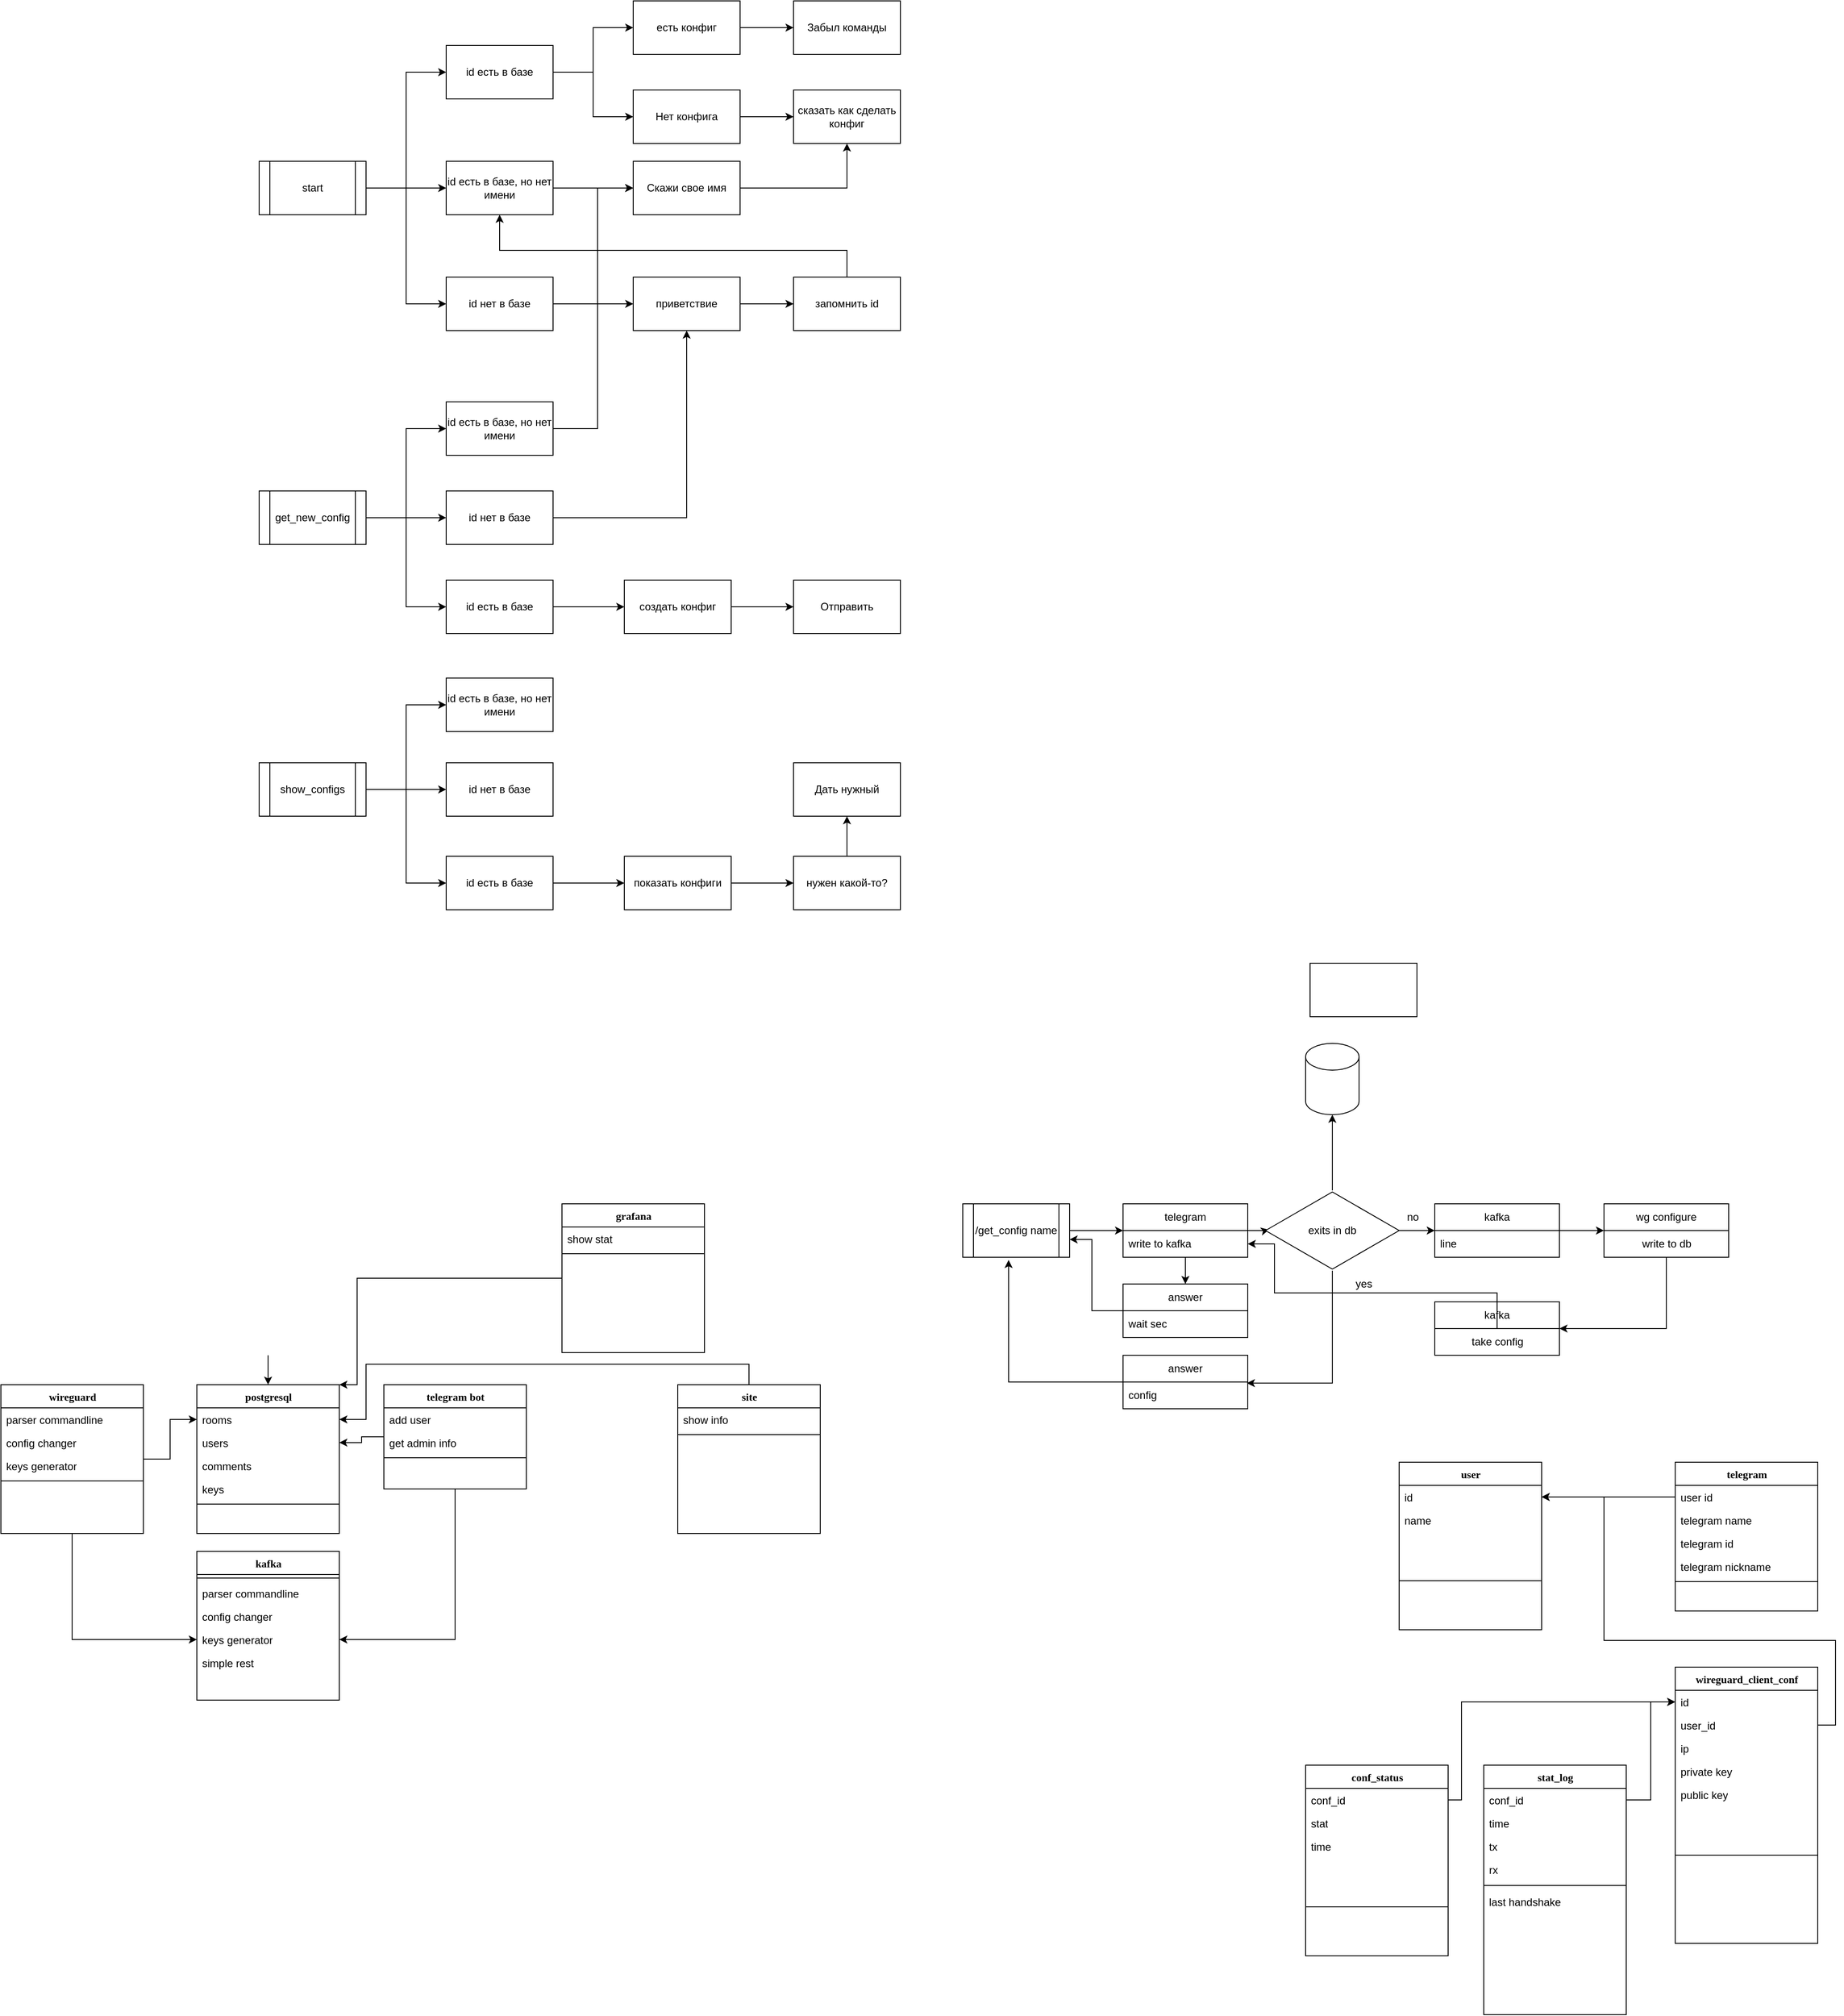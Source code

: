 <mxfile version="20.7.4" type="device"><diagram name="Page-1" id="9f46799a-70d6-7492-0946-bef42562c5a5"><mxGraphModel dx="2672" dy="2862" grid="1" gridSize="10" guides="1" tooltips="1" connect="1" arrows="1" fold="1" page="1" pageScale="1" pageWidth="1100" pageHeight="850" background="none" math="0" shadow="0"><root><mxCell id="0"/><mxCell id="1" parent="0"/><mxCell id="00mdiyHsuxxNSuBgv0GE-9" style="edgeStyle=orthogonalEdgeStyle;rounded=0;orthogonalLoop=1;jettySize=auto;html=1;" parent="1" source="78961159f06e98e8-17" target="78961159f06e98e8-44" edge="1"><mxGeometry relative="1" as="geometry"/></mxCell><mxCell id="00mdiyHsuxxNSuBgv0GE-17" style="edgeStyle=orthogonalEdgeStyle;rounded=0;orthogonalLoop=1;jettySize=auto;html=1;" parent="1" source="78961159f06e98e8-17" target="00mdiyHsuxxNSuBgv0GE-6" edge="1"><mxGeometry relative="1" as="geometry"/></mxCell><mxCell id="78961159f06e98e8-17" value="wireguard" style="swimlane;html=1;fontStyle=1;align=center;verticalAlign=top;childLayout=stackLayout;horizontal=1;startSize=26;horizontalStack=0;resizeParent=1;resizeLast=0;collapsible=1;marginBottom=0;swimlaneFillColor=#ffffff;rounded=0;shadow=0;comic=0;labelBackgroundColor=none;strokeWidth=1;fillColor=none;fontFamily=Verdana;fontSize=12" parent="1" vertex="1"><mxGeometry x="90" y="33" width="160" height="167" as="geometry"/></mxCell><mxCell id="78961159f06e98e8-21" value="parser commandline" style="text;html=1;strokeColor=none;fillColor=none;align=left;verticalAlign=top;spacingLeft=4;spacingRight=4;whiteSpace=wrap;overflow=hidden;rotatable=0;points=[[0,0.5],[1,0.5]];portConstraint=eastwest;" parent="78961159f06e98e8-17" vertex="1"><mxGeometry y="26" width="160" height="26" as="geometry"/></mxCell><mxCell id="78961159f06e98e8-23" value="config changer" style="text;html=1;strokeColor=none;fillColor=none;align=left;verticalAlign=top;spacingLeft=4;spacingRight=4;whiteSpace=wrap;overflow=hidden;rotatable=0;points=[[0,0.5],[1,0.5]];portConstraint=eastwest;" parent="78961159f06e98e8-17" vertex="1"><mxGeometry y="52" width="160" height="26" as="geometry"/></mxCell><mxCell id="78961159f06e98e8-25" value="keys generator" style="text;html=1;strokeColor=none;fillColor=none;align=left;verticalAlign=top;spacingLeft=4;spacingRight=4;whiteSpace=wrap;overflow=hidden;rotatable=0;points=[[0,0.5],[1,0.5]];portConstraint=eastwest;" parent="78961159f06e98e8-17" vertex="1"><mxGeometry y="78" width="160" height="26" as="geometry"/></mxCell><mxCell id="78961159f06e98e8-19" value="" style="line;html=1;strokeWidth=1;fillColor=none;align=left;verticalAlign=middle;spacingTop=-1;spacingLeft=3;spacingRight=3;rotatable=0;labelPosition=right;points=[];portConstraint=eastwest;" parent="78961159f06e98e8-17" vertex="1"><mxGeometry y="104" width="160" height="8" as="geometry"/></mxCell><mxCell id="00mdiyHsuxxNSuBgv0GE-15" style="edgeStyle=orthogonalEdgeStyle;rounded=0;orthogonalLoop=1;jettySize=auto;html=1;" parent="1" source="78961159f06e98e8-30" target="78961159f06e98e8-45" edge="1"><mxGeometry relative="1" as="geometry"/></mxCell><mxCell id="00mdiyHsuxxNSuBgv0GE-18" style="edgeStyle=orthogonalEdgeStyle;rounded=0;orthogonalLoop=1;jettySize=auto;html=1;exitX=0.5;exitY=1;exitDx=0;exitDy=0;entryX=1;entryY=0.5;entryDx=0;entryDy=0;" parent="1" source="78961159f06e98e8-30" target="00mdiyHsuxxNSuBgv0GE-6" edge="1"><mxGeometry relative="1" as="geometry"/></mxCell><mxCell id="78961159f06e98e8-30" value="telegram bot" style="swimlane;html=1;fontStyle=1;align=center;verticalAlign=top;childLayout=stackLayout;horizontal=1;startSize=26;horizontalStack=0;resizeParent=1;resizeLast=0;collapsible=1;marginBottom=0;swimlaneFillColor=#ffffff;rounded=0;shadow=0;comic=0;labelBackgroundColor=none;strokeWidth=1;fillColor=none;fontFamily=Verdana;fontSize=12" parent="1" vertex="1"><mxGeometry x="520" y="33" width="160" height="117" as="geometry"/></mxCell><mxCell id="78961159f06e98e8-31" value="add user" style="text;html=1;strokeColor=none;fillColor=none;align=left;verticalAlign=top;spacingLeft=4;spacingRight=4;whiteSpace=wrap;overflow=hidden;rotatable=0;points=[[0,0.5],[1,0.5]];portConstraint=eastwest;" parent="78961159f06e98e8-30" vertex="1"><mxGeometry y="26" width="160" height="26" as="geometry"/></mxCell><mxCell id="78961159f06e98e8-32" value="get admin info" style="text;html=1;strokeColor=none;fillColor=none;align=left;verticalAlign=top;spacingLeft=4;spacingRight=4;whiteSpace=wrap;overflow=hidden;rotatable=0;points=[[0,0.5],[1,0.5]];portConstraint=eastwest;" parent="78961159f06e98e8-30" vertex="1"><mxGeometry y="52" width="160" height="26" as="geometry"/></mxCell><mxCell id="78961159f06e98e8-38" value="" style="line;html=1;strokeWidth=1;fillColor=none;align=left;verticalAlign=middle;spacingTop=-1;spacingLeft=3;spacingRight=3;rotatable=0;labelPosition=right;points=[];portConstraint=eastwest;" parent="78961159f06e98e8-30" vertex="1"><mxGeometry y="78" width="160" height="8" as="geometry"/></mxCell><mxCell id="78961159f06e98e8-43" value="postgresql" style="swimlane;html=1;fontStyle=1;align=center;verticalAlign=top;childLayout=stackLayout;horizontal=1;startSize=26;horizontalStack=0;resizeParent=1;resizeLast=0;collapsible=1;marginBottom=0;swimlaneFillColor=#ffffff;rounded=0;shadow=0;comic=0;labelBackgroundColor=none;strokeWidth=1;fillColor=none;fontFamily=Verdana;fontSize=12" parent="1" vertex="1"><mxGeometry x="310" y="33" width="160" height="167" as="geometry"/></mxCell><mxCell id="78961159f06e98e8-44" value="rooms" style="text;html=1;strokeColor=none;fillColor=none;align=left;verticalAlign=top;spacingLeft=4;spacingRight=4;whiteSpace=wrap;overflow=hidden;rotatable=0;points=[[0,0.5],[1,0.5]];portConstraint=eastwest;" parent="78961159f06e98e8-43" vertex="1"><mxGeometry y="26" width="160" height="26" as="geometry"/></mxCell><mxCell id="78961159f06e98e8-45" value="users" style="text;html=1;strokeColor=none;fillColor=none;align=left;verticalAlign=top;spacingLeft=4;spacingRight=4;whiteSpace=wrap;overflow=hidden;rotatable=0;points=[[0,0.5],[1,0.5]];portConstraint=eastwest;" parent="78961159f06e98e8-43" vertex="1"><mxGeometry y="52" width="160" height="26" as="geometry"/></mxCell><mxCell id="78961159f06e98e8-49" value="comments" style="text;html=1;strokeColor=none;fillColor=none;align=left;verticalAlign=top;spacingLeft=4;spacingRight=4;whiteSpace=wrap;overflow=hidden;rotatable=0;points=[[0,0.5],[1,0.5]];portConstraint=eastwest;" parent="78961159f06e98e8-43" vertex="1"><mxGeometry y="78" width="160" height="26" as="geometry"/></mxCell><mxCell id="78961159f06e98e8-50" value="keys" style="text;html=1;strokeColor=none;fillColor=none;align=left;verticalAlign=top;spacingLeft=4;spacingRight=4;whiteSpace=wrap;overflow=hidden;rotatable=0;points=[[0,0.5],[1,0.5]];portConstraint=eastwest;" parent="78961159f06e98e8-43" vertex="1"><mxGeometry y="104" width="160" height="26" as="geometry"/></mxCell><mxCell id="78961159f06e98e8-51" value="" style="line;html=1;strokeWidth=1;fillColor=none;align=left;verticalAlign=middle;spacingTop=-1;spacingLeft=3;spacingRight=3;rotatable=0;labelPosition=right;points=[];portConstraint=eastwest;" parent="78961159f06e98e8-43" vertex="1"><mxGeometry y="130" width="160" height="8" as="geometry"/></mxCell><mxCell id="00mdiyHsuxxNSuBgv0GE-3" value="kafka" style="swimlane;html=1;fontStyle=1;align=center;verticalAlign=top;childLayout=stackLayout;horizontal=1;startSize=26;horizontalStack=0;resizeParent=1;resizeLast=0;collapsible=1;marginBottom=0;swimlaneFillColor=#ffffff;rounded=0;shadow=0;comic=0;labelBackgroundColor=none;strokeWidth=1;fillColor=none;fontFamily=Verdana;fontSize=12" parent="1" vertex="1"><mxGeometry x="310" y="220" width="160" height="167" as="geometry"/></mxCell><mxCell id="00mdiyHsuxxNSuBgv0GE-8" value="" style="line;html=1;strokeWidth=1;fillColor=none;align=left;verticalAlign=middle;spacingTop=-1;spacingLeft=3;spacingRight=3;rotatable=0;labelPosition=right;points=[];portConstraint=eastwest;" parent="00mdiyHsuxxNSuBgv0GE-3" vertex="1"><mxGeometry y="26" width="160" height="8" as="geometry"/></mxCell><mxCell id="00mdiyHsuxxNSuBgv0GE-4" value="parser commandline" style="text;html=1;strokeColor=none;fillColor=none;align=left;verticalAlign=top;spacingLeft=4;spacingRight=4;whiteSpace=wrap;overflow=hidden;rotatable=0;points=[[0,0.5],[1,0.5]];portConstraint=eastwest;" parent="00mdiyHsuxxNSuBgv0GE-3" vertex="1"><mxGeometry y="34" width="160" height="26" as="geometry"/></mxCell><mxCell id="00mdiyHsuxxNSuBgv0GE-5" value="config changer" style="text;html=1;strokeColor=none;fillColor=none;align=left;verticalAlign=top;spacingLeft=4;spacingRight=4;whiteSpace=wrap;overflow=hidden;rotatable=0;points=[[0,0.5],[1,0.5]];portConstraint=eastwest;" parent="00mdiyHsuxxNSuBgv0GE-3" vertex="1"><mxGeometry y="60" width="160" height="26" as="geometry"/></mxCell><mxCell id="00mdiyHsuxxNSuBgv0GE-6" value="keys generator" style="text;html=1;strokeColor=none;fillColor=none;align=left;verticalAlign=top;spacingLeft=4;spacingRight=4;whiteSpace=wrap;overflow=hidden;rotatable=0;points=[[0,0.5],[1,0.5]];portConstraint=eastwest;" parent="00mdiyHsuxxNSuBgv0GE-3" vertex="1"><mxGeometry y="86" width="160" height="26" as="geometry"/></mxCell><mxCell id="00mdiyHsuxxNSuBgv0GE-7" value="simple rest" style="text;html=1;strokeColor=none;fillColor=none;align=left;verticalAlign=top;spacingLeft=4;spacingRight=4;whiteSpace=wrap;overflow=hidden;rotatable=0;points=[[0,0.5],[1,0.5]];portConstraint=eastwest;" parent="00mdiyHsuxxNSuBgv0GE-3" vertex="1"><mxGeometry y="112" width="160" height="26" as="geometry"/></mxCell><mxCell id="00mdiyHsuxxNSuBgv0GE-26" style="edgeStyle=orthogonalEdgeStyle;rounded=0;orthogonalLoop=1;jettySize=auto;html=1;exitX=0.5;exitY=1;exitDx=0;exitDy=0;entryX=0.5;entryY=0;entryDx=0;entryDy=0;" parent="1" target="78961159f06e98e8-43" edge="1"><mxGeometry relative="1" as="geometry"><mxPoint x="390" as="sourcePoint"/></mxGeometry></mxCell><mxCell id="00mdiyHsuxxNSuBgv0GE-41" style="edgeStyle=orthogonalEdgeStyle;rounded=0;orthogonalLoop=1;jettySize=auto;html=1;entryX=1;entryY=0.5;entryDx=0;entryDy=0;" parent="1" source="00mdiyHsuxxNSuBgv0GE-27" target="78961159f06e98e8-44" edge="1"><mxGeometry relative="1" as="geometry"><Array as="points"><mxPoint x="930" y="10"/><mxPoint x="500" y="10"/><mxPoint x="500" y="72"/></Array></mxGeometry></mxCell><mxCell id="00mdiyHsuxxNSuBgv0GE-27" value="site" style="swimlane;html=1;fontStyle=1;align=center;verticalAlign=top;childLayout=stackLayout;horizontal=1;startSize=26;horizontalStack=0;resizeParent=1;resizeLast=0;collapsible=1;marginBottom=0;swimlaneFillColor=#ffffff;rounded=0;shadow=0;comic=0;labelBackgroundColor=none;strokeWidth=1;fillColor=none;fontFamily=Verdana;fontSize=12" parent="1" vertex="1"><mxGeometry x="850" y="33" width="160" height="167" as="geometry"/></mxCell><mxCell id="00mdiyHsuxxNSuBgv0GE-29" value="show info&amp;nbsp;" style="text;html=1;strokeColor=none;fillColor=none;align=left;verticalAlign=top;spacingLeft=4;spacingRight=4;whiteSpace=wrap;overflow=hidden;rotatable=0;points=[[0,0.5],[1,0.5]];portConstraint=eastwest;" parent="00mdiyHsuxxNSuBgv0GE-27" vertex="1"><mxGeometry y="26" width="160" height="26" as="geometry"/></mxCell><mxCell id="00mdiyHsuxxNSuBgv0GE-32" value="" style="line;html=1;strokeWidth=1;fillColor=none;align=left;verticalAlign=middle;spacingTop=-1;spacingLeft=3;spacingRight=3;rotatable=0;labelPosition=right;points=[];portConstraint=eastwest;" parent="00mdiyHsuxxNSuBgv0GE-27" vertex="1"><mxGeometry y="52" width="160" height="8" as="geometry"/></mxCell><mxCell id="00mdiyHsuxxNSuBgv0GE-48" style="edgeStyle=orthogonalEdgeStyle;rounded=0;orthogonalLoop=1;jettySize=auto;html=1;entryX=1;entryY=0;entryDx=0;entryDy=0;" parent="1" source="00mdiyHsuxxNSuBgv0GE-42" target="78961159f06e98e8-43" edge="1"><mxGeometry relative="1" as="geometry"><Array as="points"><mxPoint x="490" y="-86"/><mxPoint x="490" y="33"/></Array></mxGeometry></mxCell><mxCell id="00mdiyHsuxxNSuBgv0GE-42" value="grafana" style="swimlane;html=1;fontStyle=1;align=center;verticalAlign=top;childLayout=stackLayout;horizontal=1;startSize=26;horizontalStack=0;resizeParent=1;resizeLast=0;collapsible=1;marginBottom=0;swimlaneFillColor=#ffffff;rounded=0;shadow=0;comic=0;labelBackgroundColor=none;strokeWidth=1;fillColor=none;fontFamily=Verdana;fontSize=12" parent="1" vertex="1"><mxGeometry x="720" y="-170" width="160" height="167" as="geometry"/></mxCell><mxCell id="00mdiyHsuxxNSuBgv0GE-44" value="show stat" style="text;html=1;strokeColor=none;fillColor=none;align=left;verticalAlign=top;spacingLeft=4;spacingRight=4;whiteSpace=wrap;overflow=hidden;rotatable=0;points=[[0,0.5],[1,0.5]];portConstraint=eastwest;" parent="00mdiyHsuxxNSuBgv0GE-42" vertex="1"><mxGeometry y="26" width="160" height="26" as="geometry"/></mxCell><mxCell id="00mdiyHsuxxNSuBgv0GE-47" value="" style="line;html=1;strokeWidth=1;fillColor=none;align=left;verticalAlign=middle;spacingTop=-1;spacingLeft=3;spacingRight=3;rotatable=0;labelPosition=right;points=[];portConstraint=eastwest;" parent="00mdiyHsuxxNSuBgv0GE-42" vertex="1"><mxGeometry y="52" width="160" height="8" as="geometry"/></mxCell><mxCell id="00mdiyHsuxxNSuBgv0GE-49" value="telegram" style="swimlane;html=1;fontStyle=1;align=center;verticalAlign=top;childLayout=stackLayout;horizontal=1;startSize=26;horizontalStack=0;resizeParent=1;resizeLast=0;collapsible=1;marginBottom=0;swimlaneFillColor=#ffffff;rounded=0;shadow=0;comic=0;labelBackgroundColor=none;strokeWidth=1;fillColor=none;fontFamily=Verdana;fontSize=12" parent="1" vertex="1"><mxGeometry x="1970" y="120" width="160" height="167" as="geometry"/></mxCell><mxCell id="00mdiyHsuxxNSuBgv0GE-50" value="user id" style="text;html=1;strokeColor=none;fillColor=none;align=left;verticalAlign=top;spacingLeft=4;spacingRight=4;whiteSpace=wrap;overflow=hidden;rotatable=0;points=[[0,0.5],[1,0.5]];portConstraint=eastwest;" parent="00mdiyHsuxxNSuBgv0GE-49" vertex="1"><mxGeometry y="26" width="160" height="26" as="geometry"/></mxCell><mxCell id="00mdiyHsuxxNSuBgv0GE-51" value="telegram name" style="text;html=1;strokeColor=none;fillColor=none;align=left;verticalAlign=top;spacingLeft=4;spacingRight=4;whiteSpace=wrap;overflow=hidden;rotatable=0;points=[[0,0.5],[1,0.5]];portConstraint=eastwest;" parent="00mdiyHsuxxNSuBgv0GE-49" vertex="1"><mxGeometry y="52" width="160" height="26" as="geometry"/></mxCell><mxCell id="00mdiyHsuxxNSuBgv0GE-53" value="telegram id" style="text;html=1;strokeColor=none;fillColor=none;align=left;verticalAlign=top;spacingLeft=4;spacingRight=4;whiteSpace=wrap;overflow=hidden;rotatable=0;points=[[0,0.5],[1,0.5]];portConstraint=eastwest;" parent="00mdiyHsuxxNSuBgv0GE-49" vertex="1"><mxGeometry y="78" width="160" height="26" as="geometry"/></mxCell><mxCell id="OIe5zh96anAuEJxTmbu4-7" value="telegram nickname" style="text;html=1;strokeColor=none;fillColor=none;align=left;verticalAlign=top;spacingLeft=4;spacingRight=4;whiteSpace=wrap;overflow=hidden;rotatable=0;points=[[0,0.5],[1,0.5]];portConstraint=eastwest;" vertex="1" parent="00mdiyHsuxxNSuBgv0GE-49"><mxGeometry y="104" width="160" height="26" as="geometry"/></mxCell><mxCell id="00mdiyHsuxxNSuBgv0GE-54" value="" style="line;html=1;strokeWidth=1;fillColor=none;align=left;verticalAlign=middle;spacingTop=-1;spacingLeft=3;spacingRight=3;rotatable=0;labelPosition=right;points=[];portConstraint=eastwest;" parent="00mdiyHsuxxNSuBgv0GE-49" vertex="1"><mxGeometry y="130" width="160" height="8" as="geometry"/></mxCell><mxCell id="00mdiyHsuxxNSuBgv0GE-55" value="stat_log" style="swimlane;html=1;fontStyle=1;align=center;verticalAlign=top;childLayout=stackLayout;horizontal=1;startSize=26;horizontalStack=0;resizeParent=1;resizeLast=0;collapsible=1;marginBottom=0;swimlaneFillColor=#ffffff;rounded=0;shadow=0;comic=0;labelBackgroundColor=none;strokeWidth=1;fillColor=none;fontFamily=Verdana;fontSize=12" parent="1" vertex="1"><mxGeometry x="1755" y="460" width="160" height="280" as="geometry"/></mxCell><mxCell id="00mdiyHsuxxNSuBgv0GE-94" value="conf_id" style="text;html=1;strokeColor=none;fillColor=none;align=left;verticalAlign=top;spacingLeft=4;spacingRight=4;whiteSpace=wrap;overflow=hidden;rotatable=0;points=[[0,0.5],[1,0.5]];portConstraint=eastwest;" parent="00mdiyHsuxxNSuBgv0GE-55" vertex="1"><mxGeometry y="26" width="160" height="26" as="geometry"/></mxCell><mxCell id="00mdiyHsuxxNSuBgv0GE-56" value="time" style="text;html=1;strokeColor=none;fillColor=none;align=left;verticalAlign=top;spacingLeft=4;spacingRight=4;whiteSpace=wrap;overflow=hidden;rotatable=0;points=[[0,0.5],[1,0.5]];portConstraint=eastwest;" parent="00mdiyHsuxxNSuBgv0GE-55" vertex="1"><mxGeometry y="52" width="160" height="26" as="geometry"/></mxCell><mxCell id="00mdiyHsuxxNSuBgv0GE-58" value="tx" style="text;html=1;strokeColor=none;fillColor=none;align=left;verticalAlign=top;spacingLeft=4;spacingRight=4;whiteSpace=wrap;overflow=hidden;rotatable=0;points=[[0,0.5],[1,0.5]];portConstraint=eastwest;" parent="00mdiyHsuxxNSuBgv0GE-55" vertex="1"><mxGeometry y="78" width="160" height="26" as="geometry"/></mxCell><mxCell id="00mdiyHsuxxNSuBgv0GE-59" value="rx" style="text;html=1;strokeColor=none;fillColor=none;align=left;verticalAlign=top;spacingLeft=4;spacingRight=4;whiteSpace=wrap;overflow=hidden;rotatable=0;points=[[0,0.5],[1,0.5]];portConstraint=eastwest;" parent="00mdiyHsuxxNSuBgv0GE-55" vertex="1"><mxGeometry y="104" width="160" height="26" as="geometry"/></mxCell><mxCell id="00mdiyHsuxxNSuBgv0GE-60" value="" style="line;html=1;strokeWidth=1;fillColor=none;align=left;verticalAlign=middle;spacingTop=-1;spacingLeft=3;spacingRight=3;rotatable=0;labelPosition=right;points=[];portConstraint=eastwest;" parent="00mdiyHsuxxNSuBgv0GE-55" vertex="1"><mxGeometry y="130" width="160" height="10" as="geometry"/></mxCell><mxCell id="00mdiyHsuxxNSuBgv0GE-95" value="last handshake" style="text;html=1;strokeColor=none;fillColor=none;align=left;verticalAlign=top;spacingLeft=4;spacingRight=4;whiteSpace=wrap;overflow=hidden;rotatable=0;points=[[0,0.5],[1,0.5]];portConstraint=eastwest;" parent="00mdiyHsuxxNSuBgv0GE-55" vertex="1"><mxGeometry y="140" width="160" height="26" as="geometry"/></mxCell><mxCell id="00mdiyHsuxxNSuBgv0GE-61" value="user" style="swimlane;html=1;fontStyle=1;align=center;verticalAlign=top;childLayout=stackLayout;horizontal=1;startSize=26;horizontalStack=0;resizeParent=1;resizeLast=0;collapsible=1;marginBottom=0;swimlaneFillColor=#ffffff;rounded=0;shadow=0;comic=0;labelBackgroundColor=none;strokeWidth=1;fillColor=none;fontFamily=Verdana;fontSize=12" parent="1" vertex="1"><mxGeometry x="1660" y="120" width="160" height="188" as="geometry"/></mxCell><mxCell id="00mdiyHsuxxNSuBgv0GE-62" value="id" style="text;html=1;strokeColor=none;fillColor=none;align=left;verticalAlign=top;spacingLeft=4;spacingRight=4;whiteSpace=wrap;overflow=hidden;rotatable=0;points=[[0,0.5],[1,0.5]];portConstraint=eastwest;" parent="00mdiyHsuxxNSuBgv0GE-61" vertex="1"><mxGeometry y="26" width="160" height="26" as="geometry"/></mxCell><mxCell id="00mdiyHsuxxNSuBgv0GE-77" value="name" style="text;html=1;strokeColor=none;fillColor=none;align=left;verticalAlign=top;spacingLeft=4;spacingRight=4;whiteSpace=wrap;overflow=hidden;rotatable=0;points=[[0,0.5],[1,0.5]];portConstraint=eastwest;" parent="00mdiyHsuxxNSuBgv0GE-61" vertex="1"><mxGeometry y="52" width="160" height="26" as="geometry"/></mxCell><mxCell id="00mdiyHsuxxNSuBgv0GE-66" value="" style="line;html=1;strokeWidth=1;fillColor=none;align=left;verticalAlign=middle;spacingTop=-1;spacingLeft=3;spacingRight=3;rotatable=0;labelPosition=right;points=[];portConstraint=eastwest;" parent="00mdiyHsuxxNSuBgv0GE-61" vertex="1"><mxGeometry y="78" width="160" height="110" as="geometry"/></mxCell><mxCell id="00mdiyHsuxxNSuBgv0GE-98" style="edgeStyle=orthogonalEdgeStyle;rounded=0;orthogonalLoop=1;jettySize=auto;html=1;entryX=1;entryY=0.5;entryDx=0;entryDy=0;" parent="1" source="00mdiyHsuxxNSuBgv0GE-50" target="00mdiyHsuxxNSuBgv0GE-62" edge="1"><mxGeometry relative="1" as="geometry"/></mxCell><mxCell id="-ecxT5rSMF1L9PS7Wfo_-3" style="edgeStyle=orthogonalEdgeStyle;rounded=0;orthogonalLoop=1;jettySize=auto;html=1;exitX=1;exitY=0.5;exitDx=0;exitDy=0;" parent="1" source="-ecxT5rSMF1L9PS7Wfo_-1" edge="1"><mxGeometry relative="1" as="geometry"><mxPoint x="1350" y="-139.96" as="targetPoint"/></mxGeometry></mxCell><mxCell id="-ecxT5rSMF1L9PS7Wfo_-1" value="/get_config name" style="shape=process;whiteSpace=wrap;html=1;backgroundOutline=1;" parent="1" vertex="1"><mxGeometry x="1170" y="-170" width="120" height="60" as="geometry"/></mxCell><mxCell id="-ecxT5rSMF1L9PS7Wfo_-15" style="edgeStyle=orthogonalEdgeStyle;rounded=0;orthogonalLoop=1;jettySize=auto;html=1;" parent="1" source="-ecxT5rSMF1L9PS7Wfo_-4" target="-ecxT5rSMF1L9PS7Wfo_-13" edge="1"><mxGeometry relative="1" as="geometry"/></mxCell><mxCell id="-ecxT5rSMF1L9PS7Wfo_-22" style="edgeStyle=orthogonalEdgeStyle;rounded=0;orthogonalLoop=1;jettySize=auto;html=1;entryX=0.026;entryY=0.49;entryDx=0;entryDy=0;entryPerimeter=0;" parent="1" source="-ecxT5rSMF1L9PS7Wfo_-4" target="-ecxT5rSMF1L9PS7Wfo_-21" edge="1"><mxGeometry relative="1" as="geometry"/></mxCell><mxCell id="-ecxT5rSMF1L9PS7Wfo_-4" value="telegram" style="swimlane;fontStyle=0;childLayout=stackLayout;horizontal=1;startSize=30;horizontalStack=0;resizeParent=1;resizeParentMax=0;resizeLast=0;collapsible=1;marginBottom=0;whiteSpace=wrap;html=1;" parent="1" vertex="1"><mxGeometry x="1350" y="-170" width="140" height="60" as="geometry"/></mxCell><mxCell id="-ecxT5rSMF1L9PS7Wfo_-5" value="write to kafka" style="text;strokeColor=none;fillColor=none;align=left;verticalAlign=middle;spacingLeft=4;spacingRight=4;overflow=hidden;points=[[0,0.5],[1,0.5]];portConstraint=eastwest;rotatable=0;whiteSpace=wrap;html=1;" parent="-ecxT5rSMF1L9PS7Wfo_-4" vertex="1"><mxGeometry y="30" width="140" height="30" as="geometry"/></mxCell><mxCell id="-ecxT5rSMF1L9PS7Wfo_-19" style="edgeStyle=orthogonalEdgeStyle;rounded=0;orthogonalLoop=1;jettySize=auto;html=1;" parent="1" source="-ecxT5rSMF1L9PS7Wfo_-10" target="-ecxT5rSMF1L9PS7Wfo_-17" edge="1"><mxGeometry relative="1" as="geometry"/></mxCell><mxCell id="-ecxT5rSMF1L9PS7Wfo_-10" value="kafka" style="swimlane;fontStyle=0;childLayout=stackLayout;horizontal=1;startSize=30;horizontalStack=0;resizeParent=1;resizeParentMax=0;resizeLast=0;collapsible=1;marginBottom=0;whiteSpace=wrap;html=1;" parent="1" vertex="1"><mxGeometry x="1700" y="-170" width="140" height="60" as="geometry"/></mxCell><mxCell id="-ecxT5rSMF1L9PS7Wfo_-11" value="line" style="text;strokeColor=none;fillColor=none;align=left;verticalAlign=middle;spacingLeft=4;spacingRight=4;overflow=hidden;points=[[0,0.5],[1,0.5]];portConstraint=eastwest;rotatable=0;whiteSpace=wrap;html=1;" parent="-ecxT5rSMF1L9PS7Wfo_-10" vertex="1"><mxGeometry y="30" width="140" height="30" as="geometry"/></mxCell><mxCell id="-ecxT5rSMF1L9PS7Wfo_-13" value="answer" style="swimlane;fontStyle=0;childLayout=stackLayout;horizontal=1;startSize=30;horizontalStack=0;resizeParent=1;resizeParentMax=0;resizeLast=0;collapsible=1;marginBottom=0;whiteSpace=wrap;html=1;" parent="1" vertex="1"><mxGeometry x="1350" y="-80" width="140" height="60" as="geometry"/></mxCell><mxCell id="-ecxT5rSMF1L9PS7Wfo_-14" value="wait sec" style="text;strokeColor=none;fillColor=none;align=left;verticalAlign=middle;spacingLeft=4;spacingRight=4;overflow=hidden;points=[[0,0.5],[1,0.5]];portConstraint=eastwest;rotatable=0;whiteSpace=wrap;html=1;" parent="-ecxT5rSMF1L9PS7Wfo_-13" vertex="1"><mxGeometry y="30" width="140" height="30" as="geometry"/></mxCell><mxCell id="-ecxT5rSMF1L9PS7Wfo_-16" style="edgeStyle=orthogonalEdgeStyle;rounded=0;orthogonalLoop=1;jettySize=auto;html=1;" parent="1" source="-ecxT5rSMF1L9PS7Wfo_-14" edge="1"><mxGeometry relative="1" as="geometry"><mxPoint x="1290" y="-130" as="targetPoint"/><Array as="points"><mxPoint x="1315" y="-50"/><mxPoint x="1315" y="-130"/></Array></mxGeometry></mxCell><mxCell id="-ecxT5rSMF1L9PS7Wfo_-35" style="edgeStyle=orthogonalEdgeStyle;rounded=0;orthogonalLoop=1;jettySize=auto;html=1;" parent="1" source="-ecxT5rSMF1L9PS7Wfo_-17" target="-ecxT5rSMF1L9PS7Wfo_-33" edge="1"><mxGeometry relative="1" as="geometry"><Array as="points"><mxPoint x="1960" y="-30"/></Array></mxGeometry></mxCell><mxCell id="-ecxT5rSMF1L9PS7Wfo_-17" value="wg configure" style="swimlane;fontStyle=0;childLayout=stackLayout;horizontal=1;startSize=30;horizontalStack=0;resizeParent=1;resizeParentMax=0;resizeLast=0;collapsible=1;marginBottom=0;whiteSpace=wrap;html=1;" parent="1" vertex="1"><mxGeometry x="1890" y="-170" width="140" height="60" as="geometry"/></mxCell><mxCell id="-ecxT5rSMF1L9PS7Wfo_-32" value="write to db" style="text;html=1;align=center;verticalAlign=middle;resizable=0;points=[];autosize=1;strokeColor=none;fillColor=none;" parent="-ecxT5rSMF1L9PS7Wfo_-17" vertex="1"><mxGeometry y="30" width="140" height="30" as="geometry"/></mxCell><mxCell id="-ecxT5rSMF1L9PS7Wfo_-20" value="" style="shape=cylinder3;whiteSpace=wrap;html=1;boundedLbl=1;backgroundOutline=1;size=15;" parent="1" vertex="1"><mxGeometry x="1555" y="-350" width="60" height="80" as="geometry"/></mxCell><mxCell id="-ecxT5rSMF1L9PS7Wfo_-23" style="edgeStyle=orthogonalEdgeStyle;rounded=0;orthogonalLoop=1;jettySize=auto;html=1;entryX=0.5;entryY=1;entryDx=0;entryDy=0;entryPerimeter=0;" parent="1" source="-ecxT5rSMF1L9PS7Wfo_-21" target="-ecxT5rSMF1L9PS7Wfo_-20" edge="1"><mxGeometry relative="1" as="geometry"/></mxCell><mxCell id="-ecxT5rSMF1L9PS7Wfo_-24" style="edgeStyle=orthogonalEdgeStyle;rounded=0;orthogonalLoop=1;jettySize=auto;html=1;" parent="1" source="-ecxT5rSMF1L9PS7Wfo_-21" target="-ecxT5rSMF1L9PS7Wfo_-10" edge="1"><mxGeometry relative="1" as="geometry"/></mxCell><mxCell id="-ecxT5rSMF1L9PS7Wfo_-31" style="edgeStyle=orthogonalEdgeStyle;rounded=0;orthogonalLoop=1;jettySize=auto;html=1;entryX=0.993;entryY=0.041;entryDx=0;entryDy=0;entryPerimeter=0;" parent="1" source="-ecxT5rSMF1L9PS7Wfo_-21" target="-ecxT5rSMF1L9PS7Wfo_-29" edge="1"><mxGeometry relative="1" as="geometry"/></mxCell><mxCell id="-ecxT5rSMF1L9PS7Wfo_-21" value="exits in db" style="html=1;whiteSpace=wrap;aspect=fixed;shape=isoRectangle;" parent="1" vertex="1"><mxGeometry x="1510" y="-185" width="150" height="90" as="geometry"/></mxCell><mxCell id="-ecxT5rSMF1L9PS7Wfo_-25" value="no" style="text;html=1;align=center;verticalAlign=middle;resizable=0;points=[];autosize=1;strokeColor=none;fillColor=none;" parent="1" vertex="1"><mxGeometry x="1655" y="-170" width="40" height="30" as="geometry"/></mxCell><mxCell id="-ecxT5rSMF1L9PS7Wfo_-26" value="yes" style="text;html=1;align=center;verticalAlign=middle;resizable=0;points=[];autosize=1;strokeColor=none;fillColor=none;" parent="1" vertex="1"><mxGeometry x="1600" y="-95" width="40" height="30" as="geometry"/></mxCell><mxCell id="-ecxT5rSMF1L9PS7Wfo_-30" style="edgeStyle=orthogonalEdgeStyle;rounded=0;orthogonalLoop=1;jettySize=auto;html=1;entryX=0.429;entryY=1.05;entryDx=0;entryDy=0;entryPerimeter=0;" parent="1" source="-ecxT5rSMF1L9PS7Wfo_-28" target="-ecxT5rSMF1L9PS7Wfo_-1" edge="1"><mxGeometry relative="1" as="geometry"/></mxCell><mxCell id="-ecxT5rSMF1L9PS7Wfo_-28" value="answer" style="swimlane;fontStyle=0;childLayout=stackLayout;horizontal=1;startSize=30;horizontalStack=0;resizeParent=1;resizeParentMax=0;resizeLast=0;collapsible=1;marginBottom=0;whiteSpace=wrap;html=1;" parent="1" vertex="1"><mxGeometry x="1350" width="140" height="60" as="geometry"/></mxCell><mxCell id="-ecxT5rSMF1L9PS7Wfo_-29" value="config" style="text;strokeColor=none;fillColor=none;align=left;verticalAlign=middle;spacingLeft=4;spacingRight=4;overflow=hidden;points=[[0,0.5],[1,0.5]];portConstraint=eastwest;rotatable=0;whiteSpace=wrap;html=1;" parent="-ecxT5rSMF1L9PS7Wfo_-28" vertex="1"><mxGeometry y="30" width="140" height="30" as="geometry"/></mxCell><mxCell id="-ecxT5rSMF1L9PS7Wfo_-33" value="kafka" style="swimlane;fontStyle=0;childLayout=stackLayout;horizontal=1;startSize=30;horizontalStack=0;resizeParent=1;resizeParentMax=0;resizeLast=0;collapsible=1;marginBottom=0;whiteSpace=wrap;html=1;" parent="1" vertex="1"><mxGeometry x="1700" y="-60" width="140" height="60" as="geometry"/></mxCell><mxCell id="-ecxT5rSMF1L9PS7Wfo_-34" value="take config" style="text;html=1;align=center;verticalAlign=middle;resizable=0;points=[];autosize=1;strokeColor=none;fillColor=none;" parent="-ecxT5rSMF1L9PS7Wfo_-33" vertex="1"><mxGeometry y="30" width="140" height="30" as="geometry"/></mxCell><mxCell id="-ecxT5rSMF1L9PS7Wfo_-37" style="edgeStyle=orthogonalEdgeStyle;rounded=0;orthogonalLoop=1;jettySize=auto;html=1;entryX=1;entryY=0.5;entryDx=0;entryDy=0;" parent="1" source="-ecxT5rSMF1L9PS7Wfo_-34" target="-ecxT5rSMF1L9PS7Wfo_-5" edge="1"><mxGeometry relative="1" as="geometry"><Array as="points"><mxPoint x="1770" y="-70"/><mxPoint x="1520" y="-70"/><mxPoint x="1520" y="-125"/></Array></mxGeometry></mxCell><mxCell id="OIe5zh96anAuEJxTmbu4-1" value="wireguard_client_conf" style="swimlane;html=1;fontStyle=1;align=center;verticalAlign=top;childLayout=stackLayout;horizontal=1;startSize=26;horizontalStack=0;resizeParent=1;resizeLast=0;collapsible=1;marginBottom=0;swimlaneFillColor=#ffffff;rounded=0;shadow=0;comic=0;labelBackgroundColor=none;strokeWidth=1;fillColor=none;fontFamily=Verdana;fontSize=12" vertex="1" parent="1"><mxGeometry x="1970" y="350" width="160" height="310" as="geometry"/></mxCell><mxCell id="OIe5zh96anAuEJxTmbu4-2" value="id" style="text;html=1;strokeColor=none;fillColor=none;align=left;verticalAlign=top;spacingLeft=4;spacingRight=4;whiteSpace=wrap;overflow=hidden;rotatable=0;points=[[0,0.5],[1,0.5]];portConstraint=eastwest;" vertex="1" parent="OIe5zh96anAuEJxTmbu4-1"><mxGeometry y="26" width="160" height="26" as="geometry"/></mxCell><mxCell id="OIe5zh96anAuEJxTmbu4-10" value="user_id" style="text;html=1;strokeColor=none;fillColor=none;align=left;verticalAlign=top;spacingLeft=4;spacingRight=4;whiteSpace=wrap;overflow=hidden;rotatable=0;points=[[0,0.5],[1,0.5]];portConstraint=eastwest;" vertex="1" parent="OIe5zh96anAuEJxTmbu4-1"><mxGeometry y="52" width="160" height="26" as="geometry"/></mxCell><mxCell id="OIe5zh96anAuEJxTmbu4-3" value="ip" style="text;html=1;strokeColor=none;fillColor=none;align=left;verticalAlign=top;spacingLeft=4;spacingRight=4;whiteSpace=wrap;overflow=hidden;rotatable=0;points=[[0,0.5],[1,0.5]];portConstraint=eastwest;" vertex="1" parent="OIe5zh96anAuEJxTmbu4-1"><mxGeometry y="78" width="160" height="26" as="geometry"/></mxCell><mxCell id="OIe5zh96anAuEJxTmbu4-4" value="private key" style="text;html=1;strokeColor=none;fillColor=none;align=left;verticalAlign=top;spacingLeft=4;spacingRight=4;whiteSpace=wrap;overflow=hidden;rotatable=0;points=[[0,0.5],[1,0.5]];portConstraint=eastwest;" vertex="1" parent="OIe5zh96anAuEJxTmbu4-1"><mxGeometry y="104" width="160" height="26" as="geometry"/></mxCell><mxCell id="OIe5zh96anAuEJxTmbu4-8" value="public key" style="text;html=1;strokeColor=none;fillColor=none;align=left;verticalAlign=top;spacingLeft=4;spacingRight=4;whiteSpace=wrap;overflow=hidden;rotatable=0;points=[[0,0.5],[1,0.5]];portConstraint=eastwest;" vertex="1" parent="OIe5zh96anAuEJxTmbu4-1"><mxGeometry y="130" width="160" height="26" as="geometry"/></mxCell><mxCell id="OIe5zh96anAuEJxTmbu4-6" value="" style="line;html=1;strokeWidth=1;fillColor=none;align=left;verticalAlign=middle;spacingTop=-1;spacingLeft=3;spacingRight=3;rotatable=0;labelPosition=right;points=[];portConstraint=eastwest;" vertex="1" parent="OIe5zh96anAuEJxTmbu4-1"><mxGeometry y="156" width="160" height="110" as="geometry"/></mxCell><mxCell id="OIe5zh96anAuEJxTmbu4-11" value="conf_status" style="swimlane;html=1;fontStyle=1;align=center;verticalAlign=top;childLayout=stackLayout;horizontal=1;startSize=26;horizontalStack=0;resizeParent=1;resizeLast=0;collapsible=1;marginBottom=0;swimlaneFillColor=#ffffff;rounded=0;shadow=0;comic=0;labelBackgroundColor=none;strokeWidth=1;fillColor=none;fontFamily=Verdana;fontSize=12" vertex="1" parent="1"><mxGeometry x="1555" y="460" width="160" height="214" as="geometry"/></mxCell><mxCell id="OIe5zh96anAuEJxTmbu4-12" value="conf_id" style="text;html=1;strokeColor=none;fillColor=none;align=left;verticalAlign=top;spacingLeft=4;spacingRight=4;whiteSpace=wrap;overflow=hidden;rotatable=0;points=[[0,0.5],[1,0.5]];portConstraint=eastwest;" vertex="1" parent="OIe5zh96anAuEJxTmbu4-11"><mxGeometry y="26" width="160" height="26" as="geometry"/></mxCell><mxCell id="OIe5zh96anAuEJxTmbu4-13" value="stat" style="text;html=1;strokeColor=none;fillColor=none;align=left;verticalAlign=top;spacingLeft=4;spacingRight=4;whiteSpace=wrap;overflow=hidden;rotatable=0;points=[[0,0.5],[1,0.5]];portConstraint=eastwest;" vertex="1" parent="OIe5zh96anAuEJxTmbu4-11"><mxGeometry y="52" width="160" height="26" as="geometry"/></mxCell><mxCell id="OIe5zh96anAuEJxTmbu4-15" value="time" style="text;html=1;strokeColor=none;fillColor=none;align=left;verticalAlign=top;spacingLeft=4;spacingRight=4;whiteSpace=wrap;overflow=hidden;rotatable=0;points=[[0,0.5],[1,0.5]];portConstraint=eastwest;" vertex="1" parent="OIe5zh96anAuEJxTmbu4-11"><mxGeometry y="78" width="160" height="26" as="geometry"/></mxCell><mxCell id="OIe5zh96anAuEJxTmbu4-14" value="" style="line;html=1;strokeWidth=1;fillColor=none;align=left;verticalAlign=middle;spacingTop=-1;spacingLeft=3;spacingRight=3;rotatable=0;labelPosition=right;points=[];portConstraint=eastwest;" vertex="1" parent="OIe5zh96anAuEJxTmbu4-11"><mxGeometry y="104" width="160" height="110" as="geometry"/></mxCell><mxCell id="OIe5zh96anAuEJxTmbu4-16" style="edgeStyle=orthogonalEdgeStyle;rounded=0;orthogonalLoop=1;jettySize=auto;html=1;exitX=1;exitY=0.5;exitDx=0;exitDy=0;entryX=1;entryY=0.5;entryDx=0;entryDy=0;" edge="1" parent="1" source="OIe5zh96anAuEJxTmbu4-10" target="00mdiyHsuxxNSuBgv0GE-62"><mxGeometry relative="1" as="geometry"><mxPoint x="1910" y="159" as="targetPoint"/><Array as="points"><mxPoint x="2150" y="415"/><mxPoint x="2150" y="320"/><mxPoint x="1890" y="320"/><mxPoint x="1890" y="159"/></Array></mxGeometry></mxCell><mxCell id="OIe5zh96anAuEJxTmbu4-18" style="edgeStyle=orthogonalEdgeStyle;rounded=0;orthogonalLoop=1;jettySize=auto;html=1;exitX=1;exitY=0.5;exitDx=0;exitDy=0;entryX=0;entryY=0.5;entryDx=0;entryDy=0;" edge="1" parent="1" source="OIe5zh96anAuEJxTmbu4-12" target="OIe5zh96anAuEJxTmbu4-2"><mxGeometry relative="1" as="geometry"><Array as="points"><mxPoint x="1730" y="499"/><mxPoint x="1730" y="389"/></Array></mxGeometry></mxCell><mxCell id="OIe5zh96anAuEJxTmbu4-19" style="edgeStyle=orthogonalEdgeStyle;rounded=0;orthogonalLoop=1;jettySize=auto;html=1;exitX=1;exitY=0.5;exitDx=0;exitDy=0;entryX=0;entryY=0.5;entryDx=0;entryDy=0;" edge="1" parent="1" source="00mdiyHsuxxNSuBgv0GE-94" target="OIe5zh96anAuEJxTmbu4-2"><mxGeometry relative="1" as="geometry"/></mxCell><mxCell id="OIe5zh96anAuEJxTmbu4-30" style="edgeStyle=orthogonalEdgeStyle;rounded=0;orthogonalLoop=1;jettySize=auto;html=1;entryX=0;entryY=0.5;entryDx=0;entryDy=0;" edge="1" parent="1" source="OIe5zh96anAuEJxTmbu4-25" target="OIe5zh96anAuEJxTmbu4-31"><mxGeometry relative="1" as="geometry"><mxPoint x="600" y="-1370" as="targetPoint"/></mxGeometry></mxCell><mxCell id="OIe5zh96anAuEJxTmbu4-35" style="edgeStyle=orthogonalEdgeStyle;rounded=0;orthogonalLoop=1;jettySize=auto;html=1;entryX=0;entryY=0.5;entryDx=0;entryDy=0;" edge="1" parent="1" source="OIe5zh96anAuEJxTmbu4-25" target="OIe5zh96anAuEJxTmbu4-33"><mxGeometry relative="1" as="geometry"/></mxCell><mxCell id="OIe5zh96anAuEJxTmbu4-36" style="edgeStyle=orthogonalEdgeStyle;rounded=0;orthogonalLoop=1;jettySize=auto;html=1;entryX=0;entryY=0.5;entryDx=0;entryDy=0;" edge="1" parent="1" source="OIe5zh96anAuEJxTmbu4-25" target="OIe5zh96anAuEJxTmbu4-34"><mxGeometry relative="1" as="geometry"/></mxCell><mxCell id="OIe5zh96anAuEJxTmbu4-25" value="start" style="shape=process;whiteSpace=wrap;html=1;backgroundOutline=1;" vertex="1" parent="1"><mxGeometry x="380" y="-1340" width="120" height="60" as="geometry"/></mxCell><mxCell id="OIe5zh96anAuEJxTmbu4-28" value="" style="rounded=0;whiteSpace=wrap;html=1;" vertex="1" parent="1"><mxGeometry x="1560" y="-440" width="120" height="60" as="geometry"/></mxCell><mxCell id="OIe5zh96anAuEJxTmbu4-38" style="edgeStyle=orthogonalEdgeStyle;rounded=0;orthogonalLoop=1;jettySize=auto;html=1;" edge="1" parent="1" source="OIe5zh96anAuEJxTmbu4-31" target="OIe5zh96anAuEJxTmbu4-37"><mxGeometry relative="1" as="geometry"/></mxCell><mxCell id="OIe5zh96anAuEJxTmbu4-40" style="edgeStyle=orthogonalEdgeStyle;rounded=0;orthogonalLoop=1;jettySize=auto;html=1;" edge="1" parent="1" source="OIe5zh96anAuEJxTmbu4-31" target="OIe5zh96anAuEJxTmbu4-39"><mxGeometry relative="1" as="geometry"/></mxCell><mxCell id="OIe5zh96anAuEJxTmbu4-31" value="id есть в базе" style="whiteSpace=wrap;html=1;" vertex="1" parent="1"><mxGeometry x="590" y="-1470" width="120" height="60" as="geometry"/></mxCell><mxCell id="OIe5zh96anAuEJxTmbu4-46" style="edgeStyle=orthogonalEdgeStyle;rounded=0;orthogonalLoop=1;jettySize=auto;html=1;" edge="1" parent="1" source="OIe5zh96anAuEJxTmbu4-33" target="OIe5zh96anAuEJxTmbu4-45"><mxGeometry relative="1" as="geometry"/></mxCell><mxCell id="OIe5zh96anAuEJxTmbu4-33" value="id есть в базе, но нет имени" style="whiteSpace=wrap;html=1;" vertex="1" parent="1"><mxGeometry x="590" y="-1340" width="120" height="60" as="geometry"/></mxCell><mxCell id="OIe5zh96anAuEJxTmbu4-52" style="edgeStyle=orthogonalEdgeStyle;rounded=0;orthogonalLoop=1;jettySize=auto;html=1;exitX=1;exitY=0.5;exitDx=0;exitDy=0;" edge="1" parent="1" source="OIe5zh96anAuEJxTmbu4-34" target="OIe5zh96anAuEJxTmbu4-51"><mxGeometry relative="1" as="geometry"/></mxCell><mxCell id="OIe5zh96anAuEJxTmbu4-34" value="id нет в базе" style="whiteSpace=wrap;html=1;" vertex="1" parent="1"><mxGeometry x="590" y="-1210" width="120" height="60" as="geometry"/></mxCell><mxCell id="OIe5zh96anAuEJxTmbu4-44" style="edgeStyle=orthogonalEdgeStyle;rounded=0;orthogonalLoop=1;jettySize=auto;html=1;" edge="1" parent="1" source="OIe5zh96anAuEJxTmbu4-37" target="OIe5zh96anAuEJxTmbu4-43"><mxGeometry relative="1" as="geometry"/></mxCell><mxCell id="OIe5zh96anAuEJxTmbu4-37" value="есть конфиг" style="whiteSpace=wrap;html=1;" vertex="1" parent="1"><mxGeometry x="800" y="-1520" width="120" height="60" as="geometry"/></mxCell><mxCell id="OIe5zh96anAuEJxTmbu4-42" style="edgeStyle=orthogonalEdgeStyle;rounded=0;orthogonalLoop=1;jettySize=auto;html=1;" edge="1" parent="1" source="OIe5zh96anAuEJxTmbu4-39" target="OIe5zh96anAuEJxTmbu4-41"><mxGeometry relative="1" as="geometry"/></mxCell><mxCell id="OIe5zh96anAuEJxTmbu4-39" value="Нет конфига" style="whiteSpace=wrap;html=1;" vertex="1" parent="1"><mxGeometry x="800" y="-1420" width="120" height="60" as="geometry"/></mxCell><mxCell id="OIe5zh96anAuEJxTmbu4-41" value="сказать как сделать конфиг" style="whiteSpace=wrap;html=1;" vertex="1" parent="1"><mxGeometry x="980" y="-1420" width="120" height="60" as="geometry"/></mxCell><mxCell id="OIe5zh96anAuEJxTmbu4-43" value="Забыл команды" style="whiteSpace=wrap;html=1;" vertex="1" parent="1"><mxGeometry x="980" y="-1520" width="120" height="60" as="geometry"/></mxCell><mxCell id="OIe5zh96anAuEJxTmbu4-47" style="edgeStyle=orthogonalEdgeStyle;rounded=0;orthogonalLoop=1;jettySize=auto;html=1;entryX=0.5;entryY=1;entryDx=0;entryDy=0;" edge="1" parent="1" source="OIe5zh96anAuEJxTmbu4-45" target="OIe5zh96anAuEJxTmbu4-41"><mxGeometry relative="1" as="geometry"/></mxCell><mxCell id="OIe5zh96anAuEJxTmbu4-45" value="Скажи свое имя" style="whiteSpace=wrap;html=1;" vertex="1" parent="1"><mxGeometry x="800" y="-1340" width="120" height="60" as="geometry"/></mxCell><mxCell id="OIe5zh96anAuEJxTmbu4-50" style="edgeStyle=orthogonalEdgeStyle;rounded=0;orthogonalLoop=1;jettySize=auto;html=1;entryX=0.5;entryY=1;entryDx=0;entryDy=0;" edge="1" parent="1" source="OIe5zh96anAuEJxTmbu4-48" target="OIe5zh96anAuEJxTmbu4-33"><mxGeometry relative="1" as="geometry"><Array as="points"><mxPoint x="1040" y="-1240"/><mxPoint x="650" y="-1240"/></Array></mxGeometry></mxCell><mxCell id="OIe5zh96anAuEJxTmbu4-48" value="запомнить id" style="whiteSpace=wrap;html=1;" vertex="1" parent="1"><mxGeometry x="980" y="-1210" width="120" height="60" as="geometry"/></mxCell><mxCell id="OIe5zh96anAuEJxTmbu4-53" style="edgeStyle=orthogonalEdgeStyle;rounded=0;orthogonalLoop=1;jettySize=auto;html=1;exitX=1;exitY=0.5;exitDx=0;exitDy=0;entryX=0;entryY=0.5;entryDx=0;entryDy=0;" edge="1" parent="1" source="OIe5zh96anAuEJxTmbu4-51" target="OIe5zh96anAuEJxTmbu4-48"><mxGeometry relative="1" as="geometry"/></mxCell><mxCell id="OIe5zh96anAuEJxTmbu4-51" value="приветствие" style="whiteSpace=wrap;html=1;" vertex="1" parent="1"><mxGeometry x="800" y="-1210" width="120" height="60" as="geometry"/></mxCell><mxCell id="OIe5zh96anAuEJxTmbu4-55" style="edgeStyle=orthogonalEdgeStyle;rounded=0;orthogonalLoop=1;jettySize=auto;html=1;entryX=0;entryY=0.5;entryDx=0;entryDy=0;" edge="1" parent="1" source="OIe5zh96anAuEJxTmbu4-58" target="OIe5zh96anAuEJxTmbu4-61"><mxGeometry relative="1" as="geometry"><mxPoint x="600" y="-970.0" as="targetPoint"/></mxGeometry></mxCell><mxCell id="OIe5zh96anAuEJxTmbu4-56" style="edgeStyle=orthogonalEdgeStyle;rounded=0;orthogonalLoop=1;jettySize=auto;html=1;entryX=0;entryY=0.5;entryDx=0;entryDy=0;" edge="1" parent="1" source="OIe5zh96anAuEJxTmbu4-58" target="OIe5zh96anAuEJxTmbu4-63"><mxGeometry relative="1" as="geometry"/></mxCell><mxCell id="OIe5zh96anAuEJxTmbu4-57" style="edgeStyle=orthogonalEdgeStyle;rounded=0;orthogonalLoop=1;jettySize=auto;html=1;entryX=0;entryY=0.5;entryDx=0;entryDy=0;" edge="1" parent="1" source="OIe5zh96anAuEJxTmbu4-58" target="OIe5zh96anAuEJxTmbu4-65"><mxGeometry relative="1" as="geometry"/></mxCell><mxCell id="OIe5zh96anAuEJxTmbu4-58" value="get_new_config" style="shape=process;whiteSpace=wrap;html=1;backgroundOutline=1;" vertex="1" parent="1"><mxGeometry x="380" y="-970" width="120" height="60" as="geometry"/></mxCell><mxCell id="OIe5zh96anAuEJxTmbu4-82" value="" style="edgeStyle=orthogonalEdgeStyle;rounded=0;orthogonalLoop=1;jettySize=auto;html=1;" edge="1" parent="1" source="OIe5zh96anAuEJxTmbu4-61" target="OIe5zh96anAuEJxTmbu4-81"><mxGeometry relative="1" as="geometry"/></mxCell><mxCell id="OIe5zh96anAuEJxTmbu4-61" value="id есть в базе" style="whiteSpace=wrap;html=1;" vertex="1" parent="1"><mxGeometry x="590" y="-870" width="120" height="60" as="geometry"/></mxCell><mxCell id="OIe5zh96anAuEJxTmbu4-80" style="edgeStyle=orthogonalEdgeStyle;rounded=0;orthogonalLoop=1;jettySize=auto;html=1;entryX=0;entryY=0.5;entryDx=0;entryDy=0;" edge="1" parent="1" source="OIe5zh96anAuEJxTmbu4-63" target="OIe5zh96anAuEJxTmbu4-45"><mxGeometry relative="1" as="geometry"><mxPoint x="760" y="-1280" as="targetPoint"/><Array as="points"><mxPoint x="760" y="-1040"/><mxPoint x="760" y="-1310"/></Array></mxGeometry></mxCell><mxCell id="OIe5zh96anAuEJxTmbu4-63" value="id есть в базе, но нет имени" style="whiteSpace=wrap;html=1;" vertex="1" parent="1"><mxGeometry x="590" y="-1070" width="120" height="60" as="geometry"/></mxCell><mxCell id="OIe5zh96anAuEJxTmbu4-78" style="edgeStyle=orthogonalEdgeStyle;rounded=0;orthogonalLoop=1;jettySize=auto;html=1;" edge="1" parent="1" source="OIe5zh96anAuEJxTmbu4-65" target="OIe5zh96anAuEJxTmbu4-51"><mxGeometry relative="1" as="geometry"/></mxCell><mxCell id="OIe5zh96anAuEJxTmbu4-65" value="id нет в базе" style="whiteSpace=wrap;html=1;" vertex="1" parent="1"><mxGeometry x="590" y="-970" width="120" height="60" as="geometry"/></mxCell><mxCell id="OIe5zh96anAuEJxTmbu4-84" value="" style="edgeStyle=orthogonalEdgeStyle;rounded=0;orthogonalLoop=1;jettySize=auto;html=1;" edge="1" parent="1" source="OIe5zh96anAuEJxTmbu4-81" target="OIe5zh96anAuEJxTmbu4-83"><mxGeometry relative="1" as="geometry"/></mxCell><mxCell id="OIe5zh96anAuEJxTmbu4-81" value="создать конфиг" style="whiteSpace=wrap;html=1;" vertex="1" parent="1"><mxGeometry x="790" y="-870" width="120" height="60" as="geometry"/></mxCell><mxCell id="OIe5zh96anAuEJxTmbu4-83" value="Отправить" style="whiteSpace=wrap;html=1;" vertex="1" parent="1"><mxGeometry x="980" y="-870" width="120" height="60" as="geometry"/></mxCell><mxCell id="OIe5zh96anAuEJxTmbu4-93" style="edgeStyle=orthogonalEdgeStyle;rounded=0;orthogonalLoop=1;jettySize=auto;html=1;entryX=0;entryY=0.5;entryDx=0;entryDy=0;" edge="1" parent="1" source="OIe5zh96anAuEJxTmbu4-85" target="OIe5zh96anAuEJxTmbu4-89"><mxGeometry relative="1" as="geometry"/></mxCell><mxCell id="OIe5zh96anAuEJxTmbu4-94" style="edgeStyle=orthogonalEdgeStyle;rounded=0;orthogonalLoop=1;jettySize=auto;html=1;entryX=0;entryY=0.5;entryDx=0;entryDy=0;" edge="1" parent="1" source="OIe5zh96anAuEJxTmbu4-85" target="OIe5zh96anAuEJxTmbu4-88"><mxGeometry relative="1" as="geometry"/></mxCell><mxCell id="OIe5zh96anAuEJxTmbu4-98" style="edgeStyle=orthogonalEdgeStyle;rounded=0;orthogonalLoop=1;jettySize=auto;html=1;entryX=0;entryY=0.5;entryDx=0;entryDy=0;" edge="1" parent="1" source="OIe5zh96anAuEJxTmbu4-85" target="OIe5zh96anAuEJxTmbu4-87"><mxGeometry relative="1" as="geometry"/></mxCell><mxCell id="OIe5zh96anAuEJxTmbu4-85" value="show_configs" style="shape=process;whiteSpace=wrap;html=1;backgroundOutline=1;" vertex="1" parent="1"><mxGeometry x="380" y="-665" width="120" height="60" as="geometry"/></mxCell><mxCell id="OIe5zh96anAuEJxTmbu4-86" value="" style="edgeStyle=orthogonalEdgeStyle;rounded=0;orthogonalLoop=1;jettySize=auto;html=1;" edge="1" parent="1" source="OIe5zh96anAuEJxTmbu4-87" target="OIe5zh96anAuEJxTmbu4-91"><mxGeometry relative="1" as="geometry"/></mxCell><mxCell id="OIe5zh96anAuEJxTmbu4-87" value="id есть в базе" style="whiteSpace=wrap;html=1;" vertex="1" parent="1"><mxGeometry x="590" y="-560" width="120" height="60" as="geometry"/></mxCell><mxCell id="OIe5zh96anAuEJxTmbu4-88" value="id есть в базе, но нет имени" style="whiteSpace=wrap;html=1;" vertex="1" parent="1"><mxGeometry x="590" y="-760" width="120" height="60" as="geometry"/></mxCell><mxCell id="OIe5zh96anAuEJxTmbu4-89" value="id нет в базе" style="whiteSpace=wrap;html=1;" vertex="1" parent="1"><mxGeometry x="590" y="-665" width="120" height="60" as="geometry"/></mxCell><mxCell id="OIe5zh96anAuEJxTmbu4-90" value="" style="edgeStyle=orthogonalEdgeStyle;rounded=0;orthogonalLoop=1;jettySize=auto;html=1;" edge="1" parent="1" source="OIe5zh96anAuEJxTmbu4-91" target="OIe5zh96anAuEJxTmbu4-92"><mxGeometry relative="1" as="geometry"/></mxCell><mxCell id="OIe5zh96anAuEJxTmbu4-91" value="показать конфиги" style="whiteSpace=wrap;html=1;" vertex="1" parent="1"><mxGeometry x="790" y="-560" width="120" height="60" as="geometry"/></mxCell><mxCell id="OIe5zh96anAuEJxTmbu4-100" value="" style="edgeStyle=orthogonalEdgeStyle;rounded=0;orthogonalLoop=1;jettySize=auto;html=1;" edge="1" parent="1" source="OIe5zh96anAuEJxTmbu4-92" target="OIe5zh96anAuEJxTmbu4-99"><mxGeometry relative="1" as="geometry"/></mxCell><mxCell id="OIe5zh96anAuEJxTmbu4-92" value="нужен какой-то?" style="whiteSpace=wrap;html=1;" vertex="1" parent="1"><mxGeometry x="980" y="-560" width="120" height="60" as="geometry"/></mxCell><mxCell id="OIe5zh96anAuEJxTmbu4-99" value="Дать нужный" style="whiteSpace=wrap;html=1;" vertex="1" parent="1"><mxGeometry x="980" y="-665" width="120" height="60" as="geometry"/></mxCell></root></mxGraphModel></diagram></mxfile>